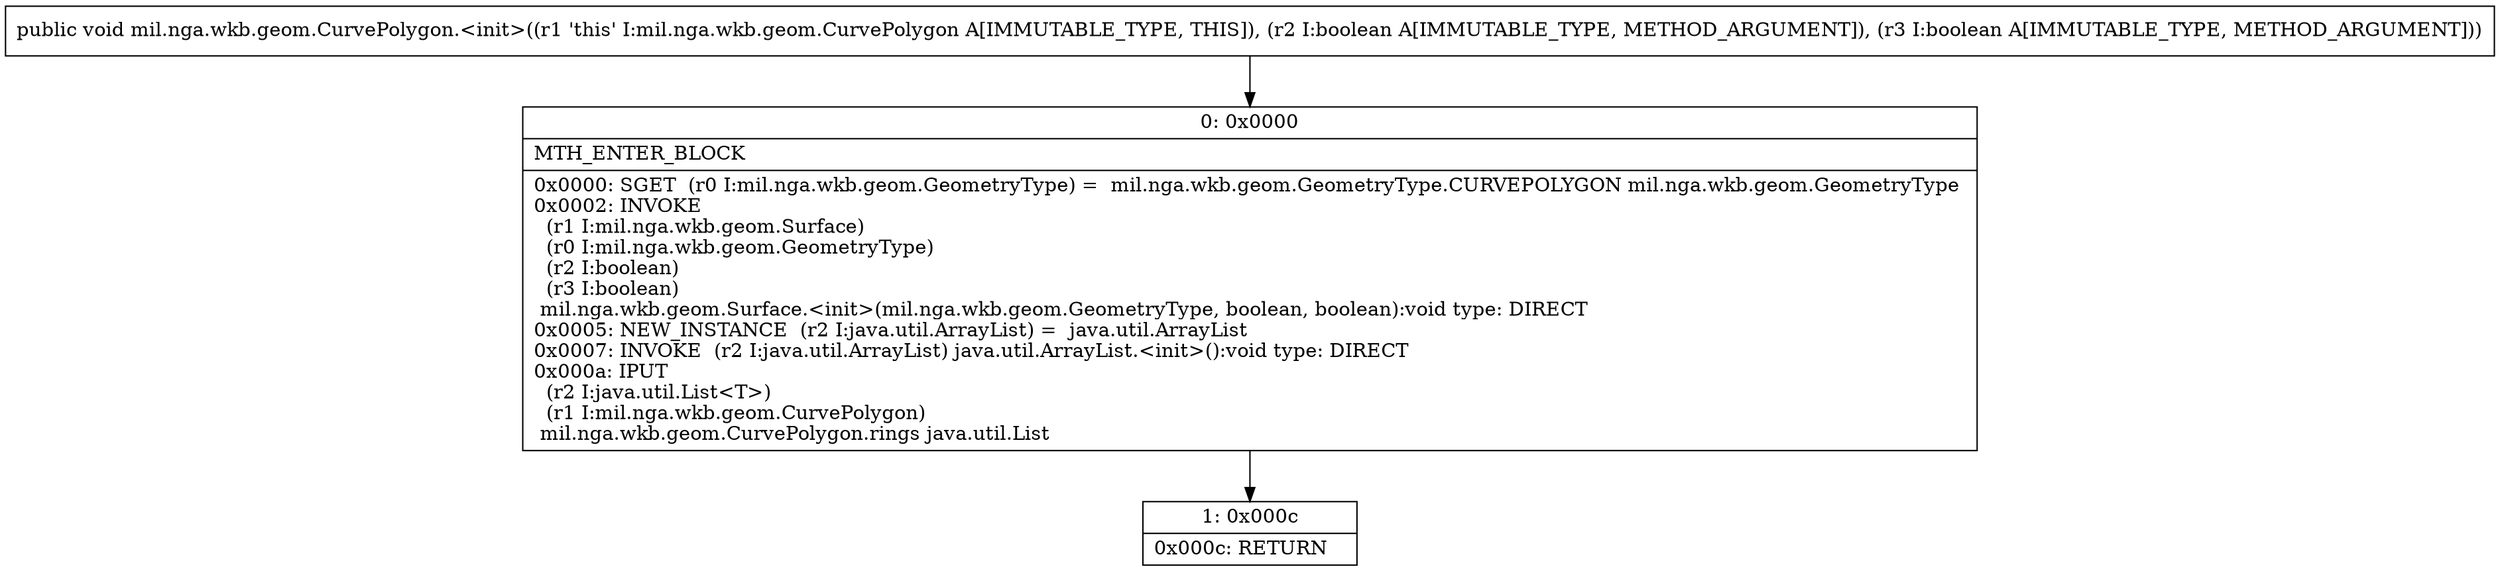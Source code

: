 digraph "CFG formil.nga.wkb.geom.CurvePolygon.\<init\>(ZZ)V" {
Node_0 [shape=record,label="{0\:\ 0x0000|MTH_ENTER_BLOCK\l|0x0000: SGET  (r0 I:mil.nga.wkb.geom.GeometryType) =  mil.nga.wkb.geom.GeometryType.CURVEPOLYGON mil.nga.wkb.geom.GeometryType \l0x0002: INVOKE  \l  (r1 I:mil.nga.wkb.geom.Surface)\l  (r0 I:mil.nga.wkb.geom.GeometryType)\l  (r2 I:boolean)\l  (r3 I:boolean)\l mil.nga.wkb.geom.Surface.\<init\>(mil.nga.wkb.geom.GeometryType, boolean, boolean):void type: DIRECT \l0x0005: NEW_INSTANCE  (r2 I:java.util.ArrayList) =  java.util.ArrayList \l0x0007: INVOKE  (r2 I:java.util.ArrayList) java.util.ArrayList.\<init\>():void type: DIRECT \l0x000a: IPUT  \l  (r2 I:java.util.List\<T\>)\l  (r1 I:mil.nga.wkb.geom.CurvePolygon)\l mil.nga.wkb.geom.CurvePolygon.rings java.util.List \l}"];
Node_1 [shape=record,label="{1\:\ 0x000c|0x000c: RETURN   \l}"];
MethodNode[shape=record,label="{public void mil.nga.wkb.geom.CurvePolygon.\<init\>((r1 'this' I:mil.nga.wkb.geom.CurvePolygon A[IMMUTABLE_TYPE, THIS]), (r2 I:boolean A[IMMUTABLE_TYPE, METHOD_ARGUMENT]), (r3 I:boolean A[IMMUTABLE_TYPE, METHOD_ARGUMENT])) }"];
MethodNode -> Node_0;
Node_0 -> Node_1;
}

